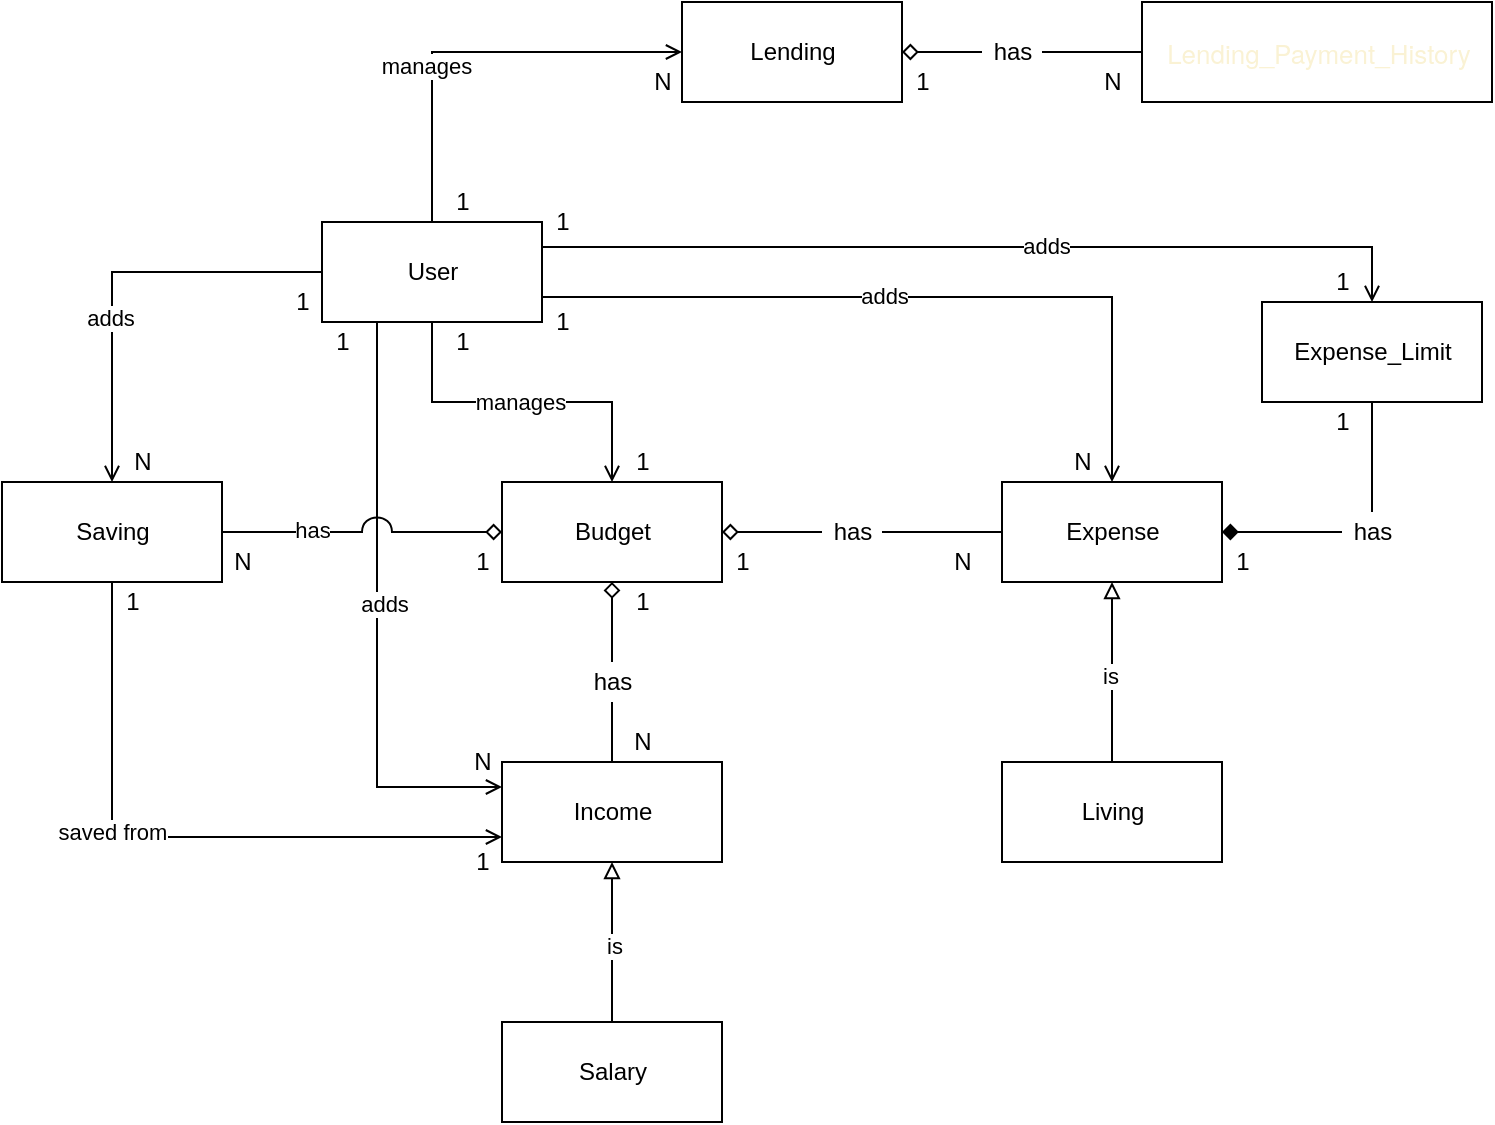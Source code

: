 <mxfile version="15.4.0" type="device"><diagram id="avtuTVrPjRgXVtv-NWiZ" name="Page-1"><mxGraphModel dx="2178" dy="2205" grid="1" gridSize="10" guides="1" tooltips="1" connect="1" arrows="1" fold="1" page="1" pageScale="1" pageWidth="827" pageHeight="1169" math="0" shadow="0"><root><mxCell id="0"/><mxCell id="1" parent="0"/><mxCell id="s5mXsqk4D0AnJ_y7lpSr-7" style="edgeStyle=orthogonalEdgeStyle;rounded=0;orthogonalLoop=1;jettySize=auto;html=1;endArrow=none;endFill=0;startArrow=none;startFill=0;" edge="1" parent="1" source="s5mXsqk4D0AnJ_y7lpSr-17" target="s5mXsqk4D0AnJ_y7lpSr-2"><mxGeometry relative="1" as="geometry"/></mxCell><mxCell id="s5mXsqk4D0AnJ_y7lpSr-4" style="edgeStyle=orthogonalEdgeStyle;rounded=0;orthogonalLoop=1;jettySize=auto;html=1;endArrow=block;endFill=0;" edge="1" parent="1" source="s5mXsqk4D0AnJ_y7lpSr-3" target="s5mXsqk4D0AnJ_y7lpSr-1"><mxGeometry relative="1" as="geometry"/></mxCell><mxCell id="s5mXsqk4D0AnJ_y7lpSr-6" value="is" style="edgeLabel;html=1;align=center;verticalAlign=middle;resizable=0;points=[];" vertex="1" connectable="0" parent="s5mXsqk4D0AnJ_y7lpSr-4"><mxGeometry x="-0.043" y="1" relative="1" as="geometry"><mxPoint as="offset"/></mxGeometry></mxCell><mxCell id="s5mXsqk4D0AnJ_y7lpSr-3" value="Living" style="html=1;" vertex="1" parent="1"><mxGeometry x="410" y="370" width="110" height="50" as="geometry"/></mxCell><mxCell id="s5mXsqk4D0AnJ_y7lpSr-10" style="edgeStyle=orthogonalEdgeStyle;rounded=0;orthogonalLoop=1;jettySize=auto;html=1;endArrow=open;endFill=0;" edge="1" parent="1" source="s5mXsqk4D0AnJ_y7lpSr-9" target="C3LoWWTgZJhc93MMvqJA-1"><mxGeometry relative="1" as="geometry"/></mxCell><mxCell id="s5mXsqk4D0AnJ_y7lpSr-11" value="manages" style="edgeLabel;html=1;align=center;verticalAlign=middle;resizable=0;points=[];" vertex="1" connectable="0" parent="s5mXsqk4D0AnJ_y7lpSr-10"><mxGeometry x="-0.011" relative="1" as="geometry"><mxPoint as="offset"/></mxGeometry></mxCell><mxCell id="s5mXsqk4D0AnJ_y7lpSr-17" value="has" style="text;html=1;align=center;verticalAlign=middle;resizable=0;points=[];autosize=1;strokeColor=none;fillColor=none;" vertex="1" parent="1"><mxGeometry x="200" y="320" width="30" height="20" as="geometry"/></mxCell><mxCell id="s5mXsqk4D0AnJ_y7lpSr-18" value="" style="edgeStyle=orthogonalEdgeStyle;rounded=0;orthogonalLoop=1;jettySize=auto;html=1;endArrow=none;endFill=0;startArrow=diamond;startFill=0;" edge="1" parent="1" source="C3LoWWTgZJhc93MMvqJA-1" target="s5mXsqk4D0AnJ_y7lpSr-17"><mxGeometry relative="1" as="geometry"><mxPoint x="215" y="280" as="sourcePoint"/><mxPoint x="215" y="400" as="targetPoint"/></mxGeometry></mxCell><mxCell id="s5mXsqk4D0AnJ_y7lpSr-21" style="edgeStyle=orthogonalEdgeStyle;rounded=0;orthogonalLoop=1;jettySize=auto;html=1;startArrow=none;startFill=0;endArrow=none;endFill=0;" edge="1" parent="1" source="s5mXsqk4D0AnJ_y7lpSr-30" target="s5mXsqk4D0AnJ_y7lpSr-1"><mxGeometry relative="1" as="geometry"/></mxCell><mxCell id="s5mXsqk4D0AnJ_y7lpSr-30" value="has" style="text;html=1;align=center;verticalAlign=middle;resizable=0;points=[];autosize=1;strokeColor=none;fillColor=none;" vertex="1" parent="1"><mxGeometry x="320" y="245" width="30" height="20" as="geometry"/></mxCell><mxCell id="s5mXsqk4D0AnJ_y7lpSr-31" value="" style="edgeStyle=orthogonalEdgeStyle;rounded=0;orthogonalLoop=1;jettySize=auto;html=1;startArrow=diamond;startFill=0;endArrow=none;endFill=0;" edge="1" parent="1" source="C3LoWWTgZJhc93MMvqJA-1" target="s5mXsqk4D0AnJ_y7lpSr-30"><mxGeometry relative="1" as="geometry"><mxPoint x="270" y="255" as="sourcePoint"/><mxPoint x="490" y="255" as="targetPoint"/></mxGeometry></mxCell><mxCell id="s5mXsqk4D0AnJ_y7lpSr-35" style="edgeStyle=orthogonalEdgeStyle;rounded=0;orthogonalLoop=1;jettySize=auto;html=1;startArrow=none;startFill=0;endArrow=none;endFill=0;" edge="1" parent="1" source="s5mXsqk4D0AnJ_y7lpSr-37" target="s5mXsqk4D0AnJ_y7lpSr-33"><mxGeometry relative="1" as="geometry"/></mxCell><mxCell id="s5mXsqk4D0AnJ_y7lpSr-37" value="has" style="text;html=1;align=center;verticalAlign=middle;resizable=0;points=[];autosize=1;strokeColor=none;fillColor=none;" vertex="1" parent="1"><mxGeometry x="580" y="245" width="30" height="20" as="geometry"/></mxCell><mxCell id="s5mXsqk4D0AnJ_y7lpSr-38" value="" style="edgeStyle=orthogonalEdgeStyle;rounded=0;orthogonalLoop=1;jettySize=auto;html=1;startArrow=diamond;startFill=1;endArrow=none;endFill=0;" edge="1" parent="1" source="s5mXsqk4D0AnJ_y7lpSr-1" target="s5mXsqk4D0AnJ_y7lpSr-37"><mxGeometry relative="1" as="geometry"><mxPoint x="520" y="255" as="sourcePoint"/><mxPoint x="670" y="255" as="targetPoint"/></mxGeometry></mxCell><mxCell id="s5mXsqk4D0AnJ_y7lpSr-43" value="Salary" style="html=1;" vertex="1" parent="1"><mxGeometry x="160" y="500" width="110" height="50" as="geometry"/></mxCell><mxCell id="s5mXsqk4D0AnJ_y7lpSr-47" style="edgeStyle=orthogonalEdgeStyle;rounded=0;orthogonalLoop=1;jettySize=auto;html=1;startArrow=block;startFill=0;endArrow=none;endFill=0;" edge="1" parent="1" source="s5mXsqk4D0AnJ_y7lpSr-2" target="s5mXsqk4D0AnJ_y7lpSr-43"><mxGeometry relative="1" as="geometry"/></mxCell><mxCell id="s5mXsqk4D0AnJ_y7lpSr-48" value="is" style="edgeLabel;html=1;align=center;verticalAlign=middle;resizable=0;points=[];" vertex="1" connectable="0" parent="s5mXsqk4D0AnJ_y7lpSr-47"><mxGeometry x="0.035" y="1" relative="1" as="geometry"><mxPoint as="offset"/></mxGeometry></mxCell><mxCell id="s5mXsqk4D0AnJ_y7lpSr-49" style="edgeStyle=orthogonalEdgeStyle;rounded=0;orthogonalLoop=1;jettySize=auto;html=1;exitX=0.25;exitY=1;exitDx=0;exitDy=0;entryX=0;entryY=0.25;entryDx=0;entryDy=0;startArrow=none;startFill=0;endArrow=open;endFill=0;" edge="1" parent="1" source="s5mXsqk4D0AnJ_y7lpSr-9" target="s5mXsqk4D0AnJ_y7lpSr-2"><mxGeometry relative="1" as="geometry"/></mxCell><mxCell id="s5mXsqk4D0AnJ_y7lpSr-50" value="adds" style="edgeLabel;html=1;align=center;verticalAlign=middle;resizable=0;points=[];" vertex="1" connectable="0" parent="s5mXsqk4D0AnJ_y7lpSr-49"><mxGeometry x="-0.197" y="-2" relative="1" as="geometry"><mxPoint x="5" y="22" as="offset"/></mxGeometry></mxCell><mxCell id="s5mXsqk4D0AnJ_y7lpSr-55" style="edgeStyle=orthogonalEdgeStyle;rounded=0;orthogonalLoop=1;jettySize=auto;html=1;startArrow=none;startFill=0;endArrow=open;endFill=0;exitX=1;exitY=0.75;exitDx=0;exitDy=0;" edge="1" parent="1" source="s5mXsqk4D0AnJ_y7lpSr-9" target="s5mXsqk4D0AnJ_y7lpSr-1"><mxGeometry relative="1" as="geometry"/></mxCell><mxCell id="s5mXsqk4D0AnJ_y7lpSr-56" value="adds" style="edgeLabel;html=1;align=center;verticalAlign=middle;resizable=0;points=[];" vertex="1" connectable="0" parent="s5mXsqk4D0AnJ_y7lpSr-55"><mxGeometry x="-0.097" y="1" relative="1" as="geometry"><mxPoint as="offset"/></mxGeometry></mxCell><mxCell id="s5mXsqk4D0AnJ_y7lpSr-59" value="" style="group" vertex="1" connectable="0" parent="1"><mxGeometry x="380" y="210" width="160" height="70" as="geometry"/></mxCell><mxCell id="s5mXsqk4D0AnJ_y7lpSr-40" value="" style="group" vertex="1" connectable="0" parent="s5mXsqk4D0AnJ_y7lpSr-59"><mxGeometry y="20" width="160" height="50" as="geometry"/></mxCell><mxCell id="s5mXsqk4D0AnJ_y7lpSr-29" value="" style="group" vertex="1" connectable="0" parent="s5mXsqk4D0AnJ_y7lpSr-40"><mxGeometry width="140" height="50" as="geometry"/></mxCell><mxCell id="s5mXsqk4D0AnJ_y7lpSr-1" value="Expense" style="html=1;" vertex="1" parent="s5mXsqk4D0AnJ_y7lpSr-29"><mxGeometry x="30" width="110" height="50" as="geometry"/></mxCell><mxCell id="s5mXsqk4D0AnJ_y7lpSr-28" value="N" style="text;html=1;align=center;verticalAlign=middle;resizable=0;points=[];autosize=1;strokeColor=none;fillColor=none;" vertex="1" parent="s5mXsqk4D0AnJ_y7lpSr-29"><mxGeometry y="30" width="20" height="20" as="geometry"/></mxCell><mxCell id="s5mXsqk4D0AnJ_y7lpSr-39" value="1" style="text;html=1;align=center;verticalAlign=middle;resizable=0;points=[];autosize=1;strokeColor=none;fillColor=none;" vertex="1" parent="s5mXsqk4D0AnJ_y7lpSr-40"><mxGeometry x="140" y="30" width="20" height="20" as="geometry"/></mxCell><mxCell id="s5mXsqk4D0AnJ_y7lpSr-58" value="N" style="text;html=1;align=center;verticalAlign=middle;resizable=0;points=[];autosize=1;strokeColor=none;fillColor=none;" vertex="1" parent="s5mXsqk4D0AnJ_y7lpSr-59"><mxGeometry x="60" width="20" height="20" as="geometry"/></mxCell><mxCell id="s5mXsqk4D0AnJ_y7lpSr-61" style="edgeStyle=orthogonalEdgeStyle;rounded=0;orthogonalLoop=1;jettySize=auto;html=1;exitX=1;exitY=0.25;exitDx=0;exitDy=0;entryX=0.5;entryY=0;entryDx=0;entryDy=0;startArrow=none;startFill=0;endArrow=open;endFill=0;" edge="1" parent="1" source="s5mXsqk4D0AnJ_y7lpSr-9" target="s5mXsqk4D0AnJ_y7lpSr-33"><mxGeometry relative="1" as="geometry"/></mxCell><mxCell id="s5mXsqk4D0AnJ_y7lpSr-62" value="adds" style="edgeLabel;html=1;align=center;verticalAlign=middle;resizable=0;points=[];" vertex="1" connectable="0" parent="s5mXsqk4D0AnJ_y7lpSr-61"><mxGeometry x="0.139" y="1" relative="1" as="geometry"><mxPoint as="offset"/></mxGeometry></mxCell><mxCell id="s5mXsqk4D0AnJ_y7lpSr-64" value="" style="group" vertex="1" connectable="0" parent="1"><mxGeometry x="520" y="120" width="130" height="70" as="geometry"/></mxCell><mxCell id="s5mXsqk4D0AnJ_y7lpSr-42" value="" style="group" vertex="1" connectable="0" parent="s5mXsqk4D0AnJ_y7lpSr-64"><mxGeometry y="20" width="130" height="50" as="geometry"/></mxCell><mxCell id="s5mXsqk4D0AnJ_y7lpSr-33" value="&lt;span&gt;Expense_Limit&lt;/span&gt;" style="html=1;" vertex="1" parent="s5mXsqk4D0AnJ_y7lpSr-42"><mxGeometry x="20" width="110" height="50" as="geometry"/></mxCell><mxCell id="s5mXsqk4D0AnJ_y7lpSr-63" value="1" style="text;html=1;align=center;verticalAlign=middle;resizable=0;points=[];autosize=1;strokeColor=none;fillColor=none;" vertex="1" parent="s5mXsqk4D0AnJ_y7lpSr-64"><mxGeometry x="50" width="20" height="20" as="geometry"/></mxCell><mxCell id="s5mXsqk4D0AnJ_y7lpSr-41" value="1" style="text;html=1;align=center;verticalAlign=middle;resizable=0;points=[];autosize=1;strokeColor=none;fillColor=none;" vertex="1" parent="1"><mxGeometry x="570" y="190" width="20" height="20" as="geometry"/></mxCell><mxCell id="s5mXsqk4D0AnJ_y7lpSr-69" style="edgeStyle=orthogonalEdgeStyle;rounded=0;orthogonalLoop=1;jettySize=auto;html=1;entryX=0;entryY=0.5;entryDx=0;entryDy=0;startArrow=none;startFill=0;endArrow=open;endFill=0;exitX=0.5;exitY=0;exitDx=0;exitDy=0;" edge="1" parent="1" source="s5mXsqk4D0AnJ_y7lpSr-9" target="s5mXsqk4D0AnJ_y7lpSr-67"><mxGeometry relative="1" as="geometry"/></mxCell><mxCell id="s5mXsqk4D0AnJ_y7lpSr-70" value="manages" style="edgeLabel;html=1;align=center;verticalAlign=middle;resizable=0;points=[];" vertex="1" connectable="0" parent="s5mXsqk4D0AnJ_y7lpSr-69"><mxGeometry x="-0.257" y="3" relative="1" as="geometry"><mxPoint as="offset"/></mxGeometry></mxCell><mxCell id="s5mXsqk4D0AnJ_y7lpSr-77" style="edgeStyle=orthogonalEdgeStyle;rounded=0;orthogonalLoop=1;jettySize=auto;html=1;startArrow=none;startFill=0;endArrow=none;endFill=0;" edge="1" parent="1" source="s5mXsqk4D0AnJ_y7lpSr-78" target="s5mXsqk4D0AnJ_y7lpSr-68"><mxGeometry relative="1" as="geometry"/></mxCell><mxCell id="s5mXsqk4D0AnJ_y7lpSr-78" value="has" style="text;html=1;align=center;verticalAlign=middle;resizable=0;points=[];autosize=1;strokeColor=none;fillColor=none;" vertex="1" parent="1"><mxGeometry x="400" y="5" width="30" height="20" as="geometry"/></mxCell><mxCell id="s5mXsqk4D0AnJ_y7lpSr-79" value="" style="edgeStyle=orthogonalEdgeStyle;rounded=0;orthogonalLoop=1;jettySize=auto;html=1;startArrow=diamond;startFill=0;endArrow=none;endFill=0;" edge="1" parent="1" source="s5mXsqk4D0AnJ_y7lpSr-67" target="s5mXsqk4D0AnJ_y7lpSr-78"><mxGeometry relative="1" as="geometry"><mxPoint x="360" y="15" as="sourcePoint"/><mxPoint x="480" y="15" as="targetPoint"/></mxGeometry></mxCell><mxCell id="s5mXsqk4D0AnJ_y7lpSr-82" value="" style="group" vertex="1" connectable="0" parent="1"><mxGeometry x="455" y="-10" width="200" height="50" as="geometry"/></mxCell><mxCell id="s5mXsqk4D0AnJ_y7lpSr-68" value="&lt;p class=&quot;p1&quot; style=&quot;margin: 0px ; font-stretch: normal ; font-size: 13px ; line-height: normal ; font-family: &amp;#34;helvetica neue&amp;#34; ; color: rgb(250 , 242 , 212)&quot;&gt;Lending_Payment_History&lt;/p&gt;" style="html=1;" vertex="1" parent="s5mXsqk4D0AnJ_y7lpSr-82"><mxGeometry x="25" width="175" height="50" as="geometry"/></mxCell><mxCell id="s5mXsqk4D0AnJ_y7lpSr-81" value="N" style="text;html=1;align=center;verticalAlign=middle;resizable=0;points=[];autosize=1;strokeColor=none;fillColor=none;" vertex="1" parent="s5mXsqk4D0AnJ_y7lpSr-82"><mxGeometry y="30" width="20" height="20" as="geometry"/></mxCell><mxCell id="s5mXsqk4D0AnJ_y7lpSr-83" value="" style="group" vertex="1" connectable="0" parent="1"><mxGeometry x="230" y="-10" width="150" height="50" as="geometry"/></mxCell><mxCell id="s5mXsqk4D0AnJ_y7lpSr-74" value="" style="group" vertex="1" connectable="0" parent="s5mXsqk4D0AnJ_y7lpSr-83"><mxGeometry width="130" height="50" as="geometry"/></mxCell><mxCell id="s5mXsqk4D0AnJ_y7lpSr-67" value="Lending" style="html=1;" vertex="1" parent="s5mXsqk4D0AnJ_y7lpSr-74"><mxGeometry x="20" width="110" height="50" as="geometry"/></mxCell><mxCell id="s5mXsqk4D0AnJ_y7lpSr-71" value="N" style="text;html=1;align=center;verticalAlign=middle;resizable=0;points=[];autosize=1;strokeColor=none;fillColor=none;" vertex="1" parent="s5mXsqk4D0AnJ_y7lpSr-74"><mxGeometry y="30" width="20" height="20" as="geometry"/></mxCell><mxCell id="s5mXsqk4D0AnJ_y7lpSr-80" value="1" style="text;html=1;align=center;verticalAlign=middle;resizable=0;points=[];autosize=1;strokeColor=none;fillColor=none;" vertex="1" parent="s5mXsqk4D0AnJ_y7lpSr-83"><mxGeometry x="130" y="30" width="20" height="20" as="geometry"/></mxCell><mxCell id="s5mXsqk4D0AnJ_y7lpSr-86" style="edgeStyle=orthogonalEdgeStyle;rounded=0;orthogonalLoop=1;jettySize=auto;html=1;startArrow=diamond;startFill=0;endArrow=none;endFill=0;jumpStyle=arc;jumpSize=15;" edge="1" parent="1" source="C3LoWWTgZJhc93MMvqJA-1" target="s5mXsqk4D0AnJ_y7lpSr-84"><mxGeometry relative="1" as="geometry"/></mxCell><mxCell id="s5mXsqk4D0AnJ_y7lpSr-104" value="has" style="edgeLabel;html=1;align=center;verticalAlign=middle;resizable=0;points=[];" vertex="1" connectable="0" parent="s5mXsqk4D0AnJ_y7lpSr-86"><mxGeometry x="0.363" y="-1" relative="1" as="geometry"><mxPoint as="offset"/></mxGeometry></mxCell><mxCell id="s5mXsqk4D0AnJ_y7lpSr-88" style="edgeStyle=orthogonalEdgeStyle;rounded=0;orthogonalLoop=1;jettySize=auto;html=1;startArrow=none;startFill=0;endArrow=open;endFill=0;" edge="1" parent="1" source="s5mXsqk4D0AnJ_y7lpSr-9" target="s5mXsqk4D0AnJ_y7lpSr-84"><mxGeometry relative="1" as="geometry"/></mxCell><mxCell id="s5mXsqk4D0AnJ_y7lpSr-91" value="adds" style="edgeLabel;html=1;align=center;verticalAlign=middle;resizable=0;points=[];" vertex="1" connectable="0" parent="s5mXsqk4D0AnJ_y7lpSr-88"><mxGeometry x="0.218" y="-1" relative="1" as="geometry"><mxPoint as="offset"/></mxGeometry></mxCell><mxCell id="s5mXsqk4D0AnJ_y7lpSr-92" value="" style="group" vertex="1" connectable="0" parent="1"><mxGeometry x="50" y="80" width="150" height="90" as="geometry"/></mxCell><mxCell id="s5mXsqk4D0AnJ_y7lpSr-76" value="" style="group" vertex="1" connectable="0" parent="s5mXsqk4D0AnJ_y7lpSr-92"><mxGeometry x="20" width="130" height="90" as="geometry"/></mxCell><mxCell id="s5mXsqk4D0AnJ_y7lpSr-66" value="" style="group" vertex="1" connectable="0" parent="s5mXsqk4D0AnJ_y7lpSr-76"><mxGeometry y="10" width="130" height="80" as="geometry"/></mxCell><mxCell id="s5mXsqk4D0AnJ_y7lpSr-60" value="" style="group" vertex="1" connectable="0" parent="s5mXsqk4D0AnJ_y7lpSr-66"><mxGeometry y="10" width="130" height="70" as="geometry"/></mxCell><mxCell id="s5mXsqk4D0AnJ_y7lpSr-54" value="" style="group" vertex="1" connectable="0" parent="s5mXsqk4D0AnJ_y7lpSr-60"><mxGeometry width="110" height="70" as="geometry"/></mxCell><mxCell id="s5mXsqk4D0AnJ_y7lpSr-15" value="" style="group" vertex="1" connectable="0" parent="s5mXsqk4D0AnJ_y7lpSr-54"><mxGeometry width="110" height="70" as="geometry"/></mxCell><mxCell id="s5mXsqk4D0AnJ_y7lpSr-9" value="User" style="html=1;" vertex="1" parent="s5mXsqk4D0AnJ_y7lpSr-15"><mxGeometry width="110" height="50" as="geometry"/></mxCell><mxCell id="s5mXsqk4D0AnJ_y7lpSr-12" value="1" style="text;html=1;align=center;verticalAlign=middle;resizable=0;points=[];autosize=1;strokeColor=none;fillColor=none;" vertex="1" parent="s5mXsqk4D0AnJ_y7lpSr-15"><mxGeometry x="60" y="50" width="20" height="20" as="geometry"/></mxCell><mxCell id="s5mXsqk4D0AnJ_y7lpSr-51" value="1" style="text;html=1;align=center;verticalAlign=middle;resizable=0;points=[];autosize=1;strokeColor=none;fillColor=none;" vertex="1" parent="s5mXsqk4D0AnJ_y7lpSr-54"><mxGeometry y="50" width="20" height="20" as="geometry"/></mxCell><mxCell id="s5mXsqk4D0AnJ_y7lpSr-57" value="1" style="text;html=1;align=center;verticalAlign=middle;resizable=0;points=[];autosize=1;strokeColor=none;fillColor=none;" vertex="1" parent="s5mXsqk4D0AnJ_y7lpSr-60"><mxGeometry x="110" y="40" width="20" height="20" as="geometry"/></mxCell><mxCell id="s5mXsqk4D0AnJ_y7lpSr-65" value="1" style="text;html=1;align=center;verticalAlign=middle;resizable=0;points=[];autosize=1;strokeColor=none;fillColor=none;" vertex="1" parent="s5mXsqk4D0AnJ_y7lpSr-66"><mxGeometry x="110" width="20" height="20" as="geometry"/></mxCell><mxCell id="s5mXsqk4D0AnJ_y7lpSr-75" value="1" style="text;html=1;align=center;verticalAlign=middle;resizable=0;points=[];autosize=1;strokeColor=none;fillColor=none;" vertex="1" parent="s5mXsqk4D0AnJ_y7lpSr-76"><mxGeometry x="60" width="20" height="20" as="geometry"/></mxCell><mxCell id="s5mXsqk4D0AnJ_y7lpSr-89" value="1" style="text;html=1;align=center;verticalAlign=middle;resizable=0;points=[];autosize=1;strokeColor=none;fillColor=none;" vertex="1" parent="s5mXsqk4D0AnJ_y7lpSr-92"><mxGeometry y="50" width="20" height="20" as="geometry"/></mxCell><mxCell id="s5mXsqk4D0AnJ_y7lpSr-95" value="" style="group" vertex="1" connectable="0" parent="1"><mxGeometry x="140" y="210" width="150" height="90" as="geometry"/></mxCell><mxCell id="s5mXsqk4D0AnJ_y7lpSr-27" value="" style="group" vertex="1" connectable="0" parent="s5mXsqk4D0AnJ_y7lpSr-95"><mxGeometry x="20" width="130" height="90" as="geometry"/></mxCell><mxCell id="s5mXsqk4D0AnJ_y7lpSr-25" value="" style="group" vertex="1" connectable="0" parent="s5mXsqk4D0AnJ_y7lpSr-27"><mxGeometry width="110" height="90" as="geometry"/></mxCell><mxCell id="s5mXsqk4D0AnJ_y7lpSr-14" value="" style="group" vertex="1" connectable="0" parent="s5mXsqk4D0AnJ_y7lpSr-25"><mxGeometry width="110" height="70" as="geometry"/></mxCell><mxCell id="C3LoWWTgZJhc93MMvqJA-1" value="Budget" style="html=1;" parent="s5mXsqk4D0AnJ_y7lpSr-14" vertex="1"><mxGeometry y="20" width="110" height="50" as="geometry"/></mxCell><mxCell id="s5mXsqk4D0AnJ_y7lpSr-13" value="1" style="text;html=1;align=center;verticalAlign=middle;resizable=0;points=[];autosize=1;strokeColor=none;fillColor=none;" vertex="1" parent="s5mXsqk4D0AnJ_y7lpSr-14"><mxGeometry x="60" width="20" height="20" as="geometry"/></mxCell><mxCell id="s5mXsqk4D0AnJ_y7lpSr-22" value="1" style="text;html=1;align=center;verticalAlign=middle;resizable=0;points=[];autosize=1;strokeColor=none;fillColor=none;" vertex="1" parent="s5mXsqk4D0AnJ_y7lpSr-25"><mxGeometry x="60" y="70" width="20" height="20" as="geometry"/></mxCell><mxCell id="s5mXsqk4D0AnJ_y7lpSr-26" value="1" style="text;html=1;align=center;verticalAlign=middle;resizable=0;points=[];autosize=1;strokeColor=none;fillColor=none;" vertex="1" parent="s5mXsqk4D0AnJ_y7lpSr-27"><mxGeometry x="110" y="50" width="20" height="20" as="geometry"/></mxCell><mxCell id="s5mXsqk4D0AnJ_y7lpSr-94" value="1" style="text;html=1;align=center;verticalAlign=middle;resizable=0;points=[];autosize=1;strokeColor=none;fillColor=none;" vertex="1" parent="s5mXsqk4D0AnJ_y7lpSr-95"><mxGeometry y="50" width="20" height="20" as="geometry"/></mxCell><mxCell id="s5mXsqk4D0AnJ_y7lpSr-98" style="edgeStyle=orthogonalEdgeStyle;rounded=0;orthogonalLoop=1;jettySize=auto;html=1;entryX=0;entryY=0.75;entryDx=0;entryDy=0;startArrow=none;startFill=0;endArrow=open;endFill=0;exitX=0.5;exitY=1;exitDx=0;exitDy=0;" edge="1" parent="1" source="s5mXsqk4D0AnJ_y7lpSr-84" target="s5mXsqk4D0AnJ_y7lpSr-2"><mxGeometry relative="1" as="geometry"/></mxCell><mxCell id="s5mXsqk4D0AnJ_y7lpSr-99" value="saved from" style="edgeLabel;html=1;align=center;verticalAlign=middle;resizable=0;points=[];" vertex="1" connectable="0" parent="s5mXsqk4D0AnJ_y7lpSr-98"><mxGeometry x="-0.228" relative="1" as="geometry"><mxPoint as="offset"/></mxGeometry></mxCell><mxCell id="s5mXsqk4D0AnJ_y7lpSr-101" value="" style="group" vertex="1" connectable="0" parent="1"><mxGeometry x="-90" y="210" width="130" height="90" as="geometry"/></mxCell><mxCell id="s5mXsqk4D0AnJ_y7lpSr-97" value="" style="group" vertex="1" connectable="0" parent="s5mXsqk4D0AnJ_y7lpSr-101"><mxGeometry width="130" height="70" as="geometry"/></mxCell><mxCell id="s5mXsqk4D0AnJ_y7lpSr-93" value="" style="group" vertex="1" connectable="0" parent="s5mXsqk4D0AnJ_y7lpSr-97"><mxGeometry width="110" height="70" as="geometry"/></mxCell><mxCell id="s5mXsqk4D0AnJ_y7lpSr-84" value="Saving" style="html=1;" vertex="1" parent="s5mXsqk4D0AnJ_y7lpSr-93"><mxGeometry y="20" width="110" height="50" as="geometry"/></mxCell><mxCell id="s5mXsqk4D0AnJ_y7lpSr-90" value="N" style="text;html=1;align=center;verticalAlign=middle;resizable=0;points=[];autosize=1;strokeColor=none;fillColor=none;" vertex="1" parent="s5mXsqk4D0AnJ_y7lpSr-93"><mxGeometry x="60" width="20" height="20" as="geometry"/></mxCell><mxCell id="s5mXsqk4D0AnJ_y7lpSr-96" value="N" style="text;html=1;align=center;verticalAlign=middle;resizable=0;points=[];autosize=1;strokeColor=none;fillColor=none;" vertex="1" parent="s5mXsqk4D0AnJ_y7lpSr-97"><mxGeometry x="110" y="50" width="20" height="20" as="geometry"/></mxCell><mxCell id="s5mXsqk4D0AnJ_y7lpSr-100" value="1" style="text;html=1;align=center;verticalAlign=middle;resizable=0;points=[];autosize=1;strokeColor=none;fillColor=none;" vertex="1" parent="s5mXsqk4D0AnJ_y7lpSr-101"><mxGeometry x="55" y="70" width="20" height="20" as="geometry"/></mxCell><mxCell id="s5mXsqk4D0AnJ_y7lpSr-103" value="" style="group" vertex="1" connectable="0" parent="1"><mxGeometry x="140" y="350" width="130" height="80" as="geometry"/></mxCell><mxCell id="s5mXsqk4D0AnJ_y7lpSr-53" value="" style="group" vertex="1" connectable="0" parent="s5mXsqk4D0AnJ_y7lpSr-103"><mxGeometry width="130" height="70" as="geometry"/></mxCell><mxCell id="s5mXsqk4D0AnJ_y7lpSr-24" value="" style="group" vertex="1" connectable="0" parent="s5mXsqk4D0AnJ_y7lpSr-53"><mxGeometry x="20" width="110" height="70" as="geometry"/></mxCell><mxCell id="s5mXsqk4D0AnJ_y7lpSr-2" value="Income" style="html=1;" vertex="1" parent="s5mXsqk4D0AnJ_y7lpSr-24"><mxGeometry y="20" width="110" height="50" as="geometry"/></mxCell><mxCell id="s5mXsqk4D0AnJ_y7lpSr-23" value="N" style="text;html=1;align=center;verticalAlign=middle;resizable=0;points=[];autosize=1;strokeColor=none;fillColor=none;" vertex="1" parent="s5mXsqk4D0AnJ_y7lpSr-24"><mxGeometry x="60" width="20" height="20" as="geometry"/></mxCell><mxCell id="s5mXsqk4D0AnJ_y7lpSr-52" value="N" style="text;html=1;align=center;verticalAlign=middle;resizable=0;points=[];autosize=1;strokeColor=none;fillColor=none;" vertex="1" parent="s5mXsqk4D0AnJ_y7lpSr-53"><mxGeometry y="10" width="20" height="20" as="geometry"/></mxCell><mxCell id="s5mXsqk4D0AnJ_y7lpSr-102" value="1" style="text;html=1;align=center;verticalAlign=middle;resizable=0;points=[];autosize=1;strokeColor=none;fillColor=none;" vertex="1" parent="s5mXsqk4D0AnJ_y7lpSr-103"><mxGeometry y="60" width="20" height="20" as="geometry"/></mxCell></root></mxGraphModel></diagram></mxfile>